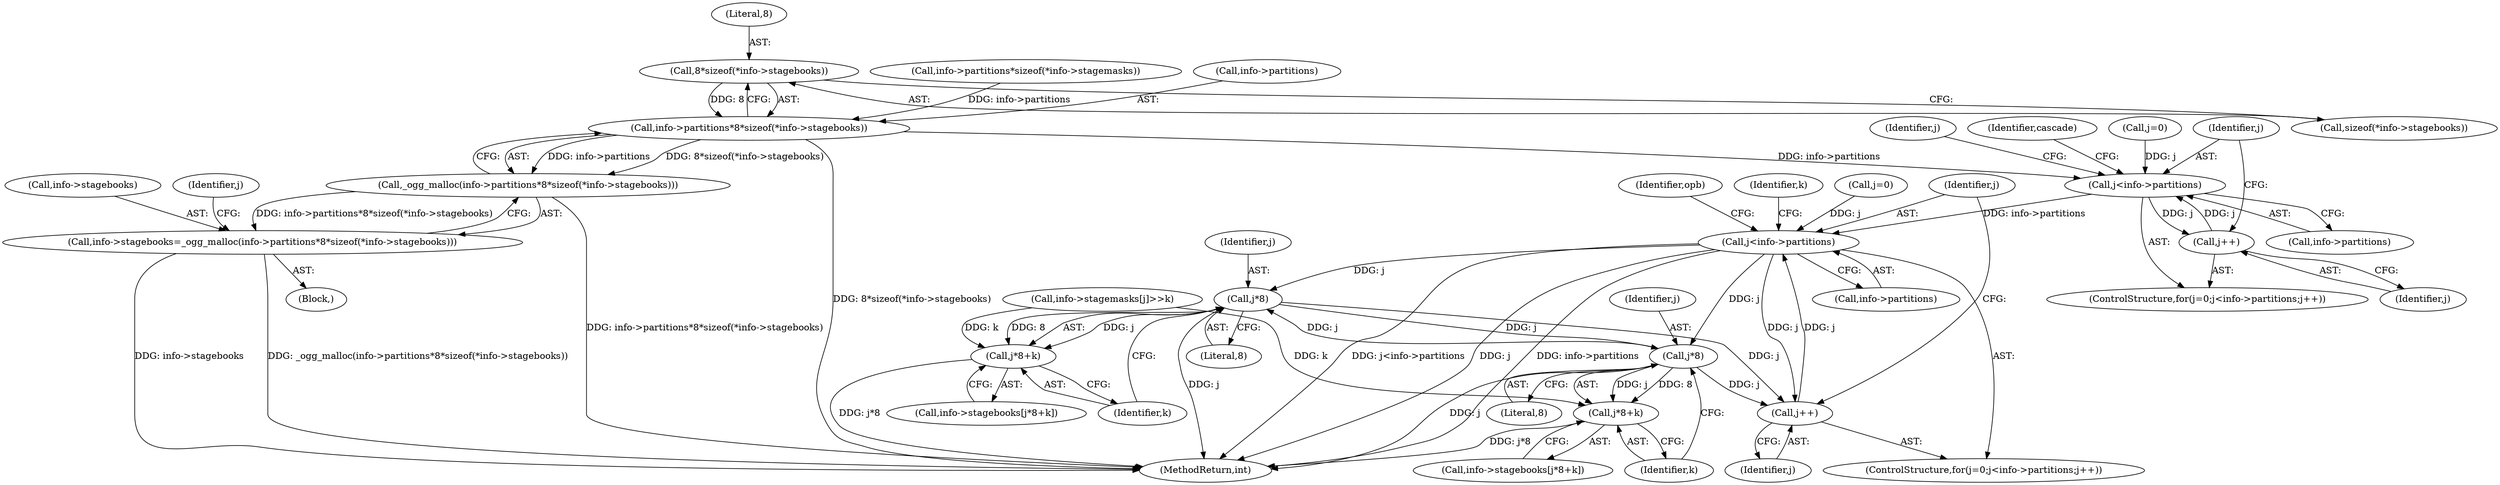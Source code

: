digraph "0_Android_659030a2e80c38fb8da0a4eb68695349eec6778b_0@API" {
"1000216" [label="(Call,8*sizeof(*info->stagebooks))"];
"1000212" [label="(Call,info->partitions*8*sizeof(*info->stagebooks))"];
"1000211" [label="(Call,_ogg_malloc(info->partitions*8*sizeof(*info->stagebooks)))"];
"1000207" [label="(Call,info->stagebooks=_ogg_malloc(info->partitions*8*sizeof(*info->stagebooks)))"];
"1000227" [label="(Call,j<info->partitions)"];
"1000232" [label="(Call,j++)"];
"1000263" [label="(Call,j<info->partitions)"];
"1000268" [label="(Call,j++)"];
"1000313" [label="(Call,j*8)"];
"1000312" [label="(Call,j*8+k)"];
"1000340" [label="(Call,j*8)"];
"1000339" [label="(Call,j*8+k)"];
"1000283" [label="(Call,info->stagemasks[j]>>k)"];
"1000223" [label="(ControlStructure,for(j=0;j<info->partitions;j++))"];
"1000208" [label="(Call,info->stagebooks)"];
"1000104" [label="(Block,)"];
"1000342" [label="(Literal,8)"];
"1000228" [label="(Identifier,j)"];
"1000340" [label="(Call,j*8)"];
"1000211" [label="(Call,_ogg_malloc(info->partitions*8*sizeof(*info->stagebooks)))"];
"1000343" [label="(Identifier,k)"];
"1000313" [label="(Call,j*8)"];
"1000216" [label="(Call,8*sizeof(*info->stagebooks))"];
"1000225" [label="(Identifier,j)"];
"1000233" [label="(Identifier,j)"];
"1000232" [label="(Call,j++)"];
"1000335" [label="(Call,info->stagebooks[j*8+k])"];
"1000218" [label="(Call,sizeof(*info->stagebooks))"];
"1000268" [label="(Call,j++)"];
"1000265" [label="(Call,info->partitions)"];
"1000314" [label="(Identifier,j)"];
"1000308" [label="(Call,info->stagebooks[j*8+k])"];
"1000198" [label="(Call,info->partitions*sizeof(*info->stagemasks))"];
"1000259" [label="(ControlStructure,for(j=0;j<info->partitions;j++))"];
"1000356" [label="(MethodReturn,int)"];
"1000263" [label="(Call,j<info->partitions)"];
"1000260" [label="(Call,j=0)"];
"1000261" [label="(Identifier,j)"];
"1000212" [label="(Call,info->partitions*8*sizeof(*info->stagebooks))"];
"1000269" [label="(Identifier,j)"];
"1000227" [label="(Call,j<info->partitions)"];
"1000273" [label="(Identifier,k)"];
"1000312" [label="(Call,j*8+k)"];
"1000237" [label="(Identifier,cascade)"];
"1000315" [label="(Literal,8)"];
"1000264" [label="(Identifier,j)"];
"1000229" [label="(Call,info->partitions)"];
"1000213" [label="(Call,info->partitions)"];
"1000217" [label="(Literal,8)"];
"1000224" [label="(Call,j=0)"];
"1000347" [label="(Identifier,opb)"];
"1000316" [label="(Identifier,k)"];
"1000341" [label="(Identifier,j)"];
"1000339" [label="(Call,j*8+k)"];
"1000207" [label="(Call,info->stagebooks=_ogg_malloc(info->partitions*8*sizeof(*info->stagebooks)))"];
"1000216" -> "1000212"  [label="AST: "];
"1000216" -> "1000218"  [label="CFG: "];
"1000217" -> "1000216"  [label="AST: "];
"1000218" -> "1000216"  [label="AST: "];
"1000212" -> "1000216"  [label="CFG: "];
"1000216" -> "1000212"  [label="DDG: 8"];
"1000212" -> "1000211"  [label="AST: "];
"1000213" -> "1000212"  [label="AST: "];
"1000211" -> "1000212"  [label="CFG: "];
"1000212" -> "1000356"  [label="DDG: 8*sizeof(*info->stagebooks)"];
"1000212" -> "1000211"  [label="DDG: info->partitions"];
"1000212" -> "1000211"  [label="DDG: 8*sizeof(*info->stagebooks)"];
"1000198" -> "1000212"  [label="DDG: info->partitions"];
"1000212" -> "1000227"  [label="DDG: info->partitions"];
"1000211" -> "1000207"  [label="AST: "];
"1000207" -> "1000211"  [label="CFG: "];
"1000211" -> "1000356"  [label="DDG: info->partitions*8*sizeof(*info->stagebooks)"];
"1000211" -> "1000207"  [label="DDG: info->partitions*8*sizeof(*info->stagebooks)"];
"1000207" -> "1000104"  [label="AST: "];
"1000208" -> "1000207"  [label="AST: "];
"1000225" -> "1000207"  [label="CFG: "];
"1000207" -> "1000356"  [label="DDG: info->stagebooks"];
"1000207" -> "1000356"  [label="DDG: _ogg_malloc(info->partitions*8*sizeof(*info->stagebooks))"];
"1000227" -> "1000223"  [label="AST: "];
"1000227" -> "1000229"  [label="CFG: "];
"1000228" -> "1000227"  [label="AST: "];
"1000229" -> "1000227"  [label="AST: "];
"1000237" -> "1000227"  [label="CFG: "];
"1000261" -> "1000227"  [label="CFG: "];
"1000224" -> "1000227"  [label="DDG: j"];
"1000232" -> "1000227"  [label="DDG: j"];
"1000227" -> "1000232"  [label="DDG: j"];
"1000227" -> "1000263"  [label="DDG: info->partitions"];
"1000232" -> "1000223"  [label="AST: "];
"1000232" -> "1000233"  [label="CFG: "];
"1000233" -> "1000232"  [label="AST: "];
"1000228" -> "1000232"  [label="CFG: "];
"1000263" -> "1000259"  [label="AST: "];
"1000263" -> "1000265"  [label="CFG: "];
"1000264" -> "1000263"  [label="AST: "];
"1000265" -> "1000263"  [label="AST: "];
"1000273" -> "1000263"  [label="CFG: "];
"1000347" -> "1000263"  [label="CFG: "];
"1000263" -> "1000356"  [label="DDG: info->partitions"];
"1000263" -> "1000356"  [label="DDG: j<info->partitions"];
"1000263" -> "1000356"  [label="DDG: j"];
"1000268" -> "1000263"  [label="DDG: j"];
"1000260" -> "1000263"  [label="DDG: j"];
"1000263" -> "1000268"  [label="DDG: j"];
"1000263" -> "1000313"  [label="DDG: j"];
"1000263" -> "1000340"  [label="DDG: j"];
"1000268" -> "1000259"  [label="AST: "];
"1000268" -> "1000269"  [label="CFG: "];
"1000269" -> "1000268"  [label="AST: "];
"1000264" -> "1000268"  [label="CFG: "];
"1000313" -> "1000268"  [label="DDG: j"];
"1000340" -> "1000268"  [label="DDG: j"];
"1000313" -> "1000312"  [label="AST: "];
"1000313" -> "1000315"  [label="CFG: "];
"1000314" -> "1000313"  [label="AST: "];
"1000315" -> "1000313"  [label="AST: "];
"1000316" -> "1000313"  [label="CFG: "];
"1000313" -> "1000356"  [label="DDG: j"];
"1000313" -> "1000312"  [label="DDG: j"];
"1000313" -> "1000312"  [label="DDG: 8"];
"1000340" -> "1000313"  [label="DDG: j"];
"1000313" -> "1000340"  [label="DDG: j"];
"1000312" -> "1000308"  [label="AST: "];
"1000312" -> "1000316"  [label="CFG: "];
"1000316" -> "1000312"  [label="AST: "];
"1000308" -> "1000312"  [label="CFG: "];
"1000312" -> "1000356"  [label="DDG: j*8"];
"1000283" -> "1000312"  [label="DDG: k"];
"1000340" -> "1000339"  [label="AST: "];
"1000340" -> "1000342"  [label="CFG: "];
"1000341" -> "1000340"  [label="AST: "];
"1000342" -> "1000340"  [label="AST: "];
"1000343" -> "1000340"  [label="CFG: "];
"1000340" -> "1000356"  [label="DDG: j"];
"1000340" -> "1000339"  [label="DDG: j"];
"1000340" -> "1000339"  [label="DDG: 8"];
"1000339" -> "1000335"  [label="AST: "];
"1000339" -> "1000343"  [label="CFG: "];
"1000343" -> "1000339"  [label="AST: "];
"1000335" -> "1000339"  [label="CFG: "];
"1000339" -> "1000356"  [label="DDG: j*8"];
"1000283" -> "1000339"  [label="DDG: k"];
}
